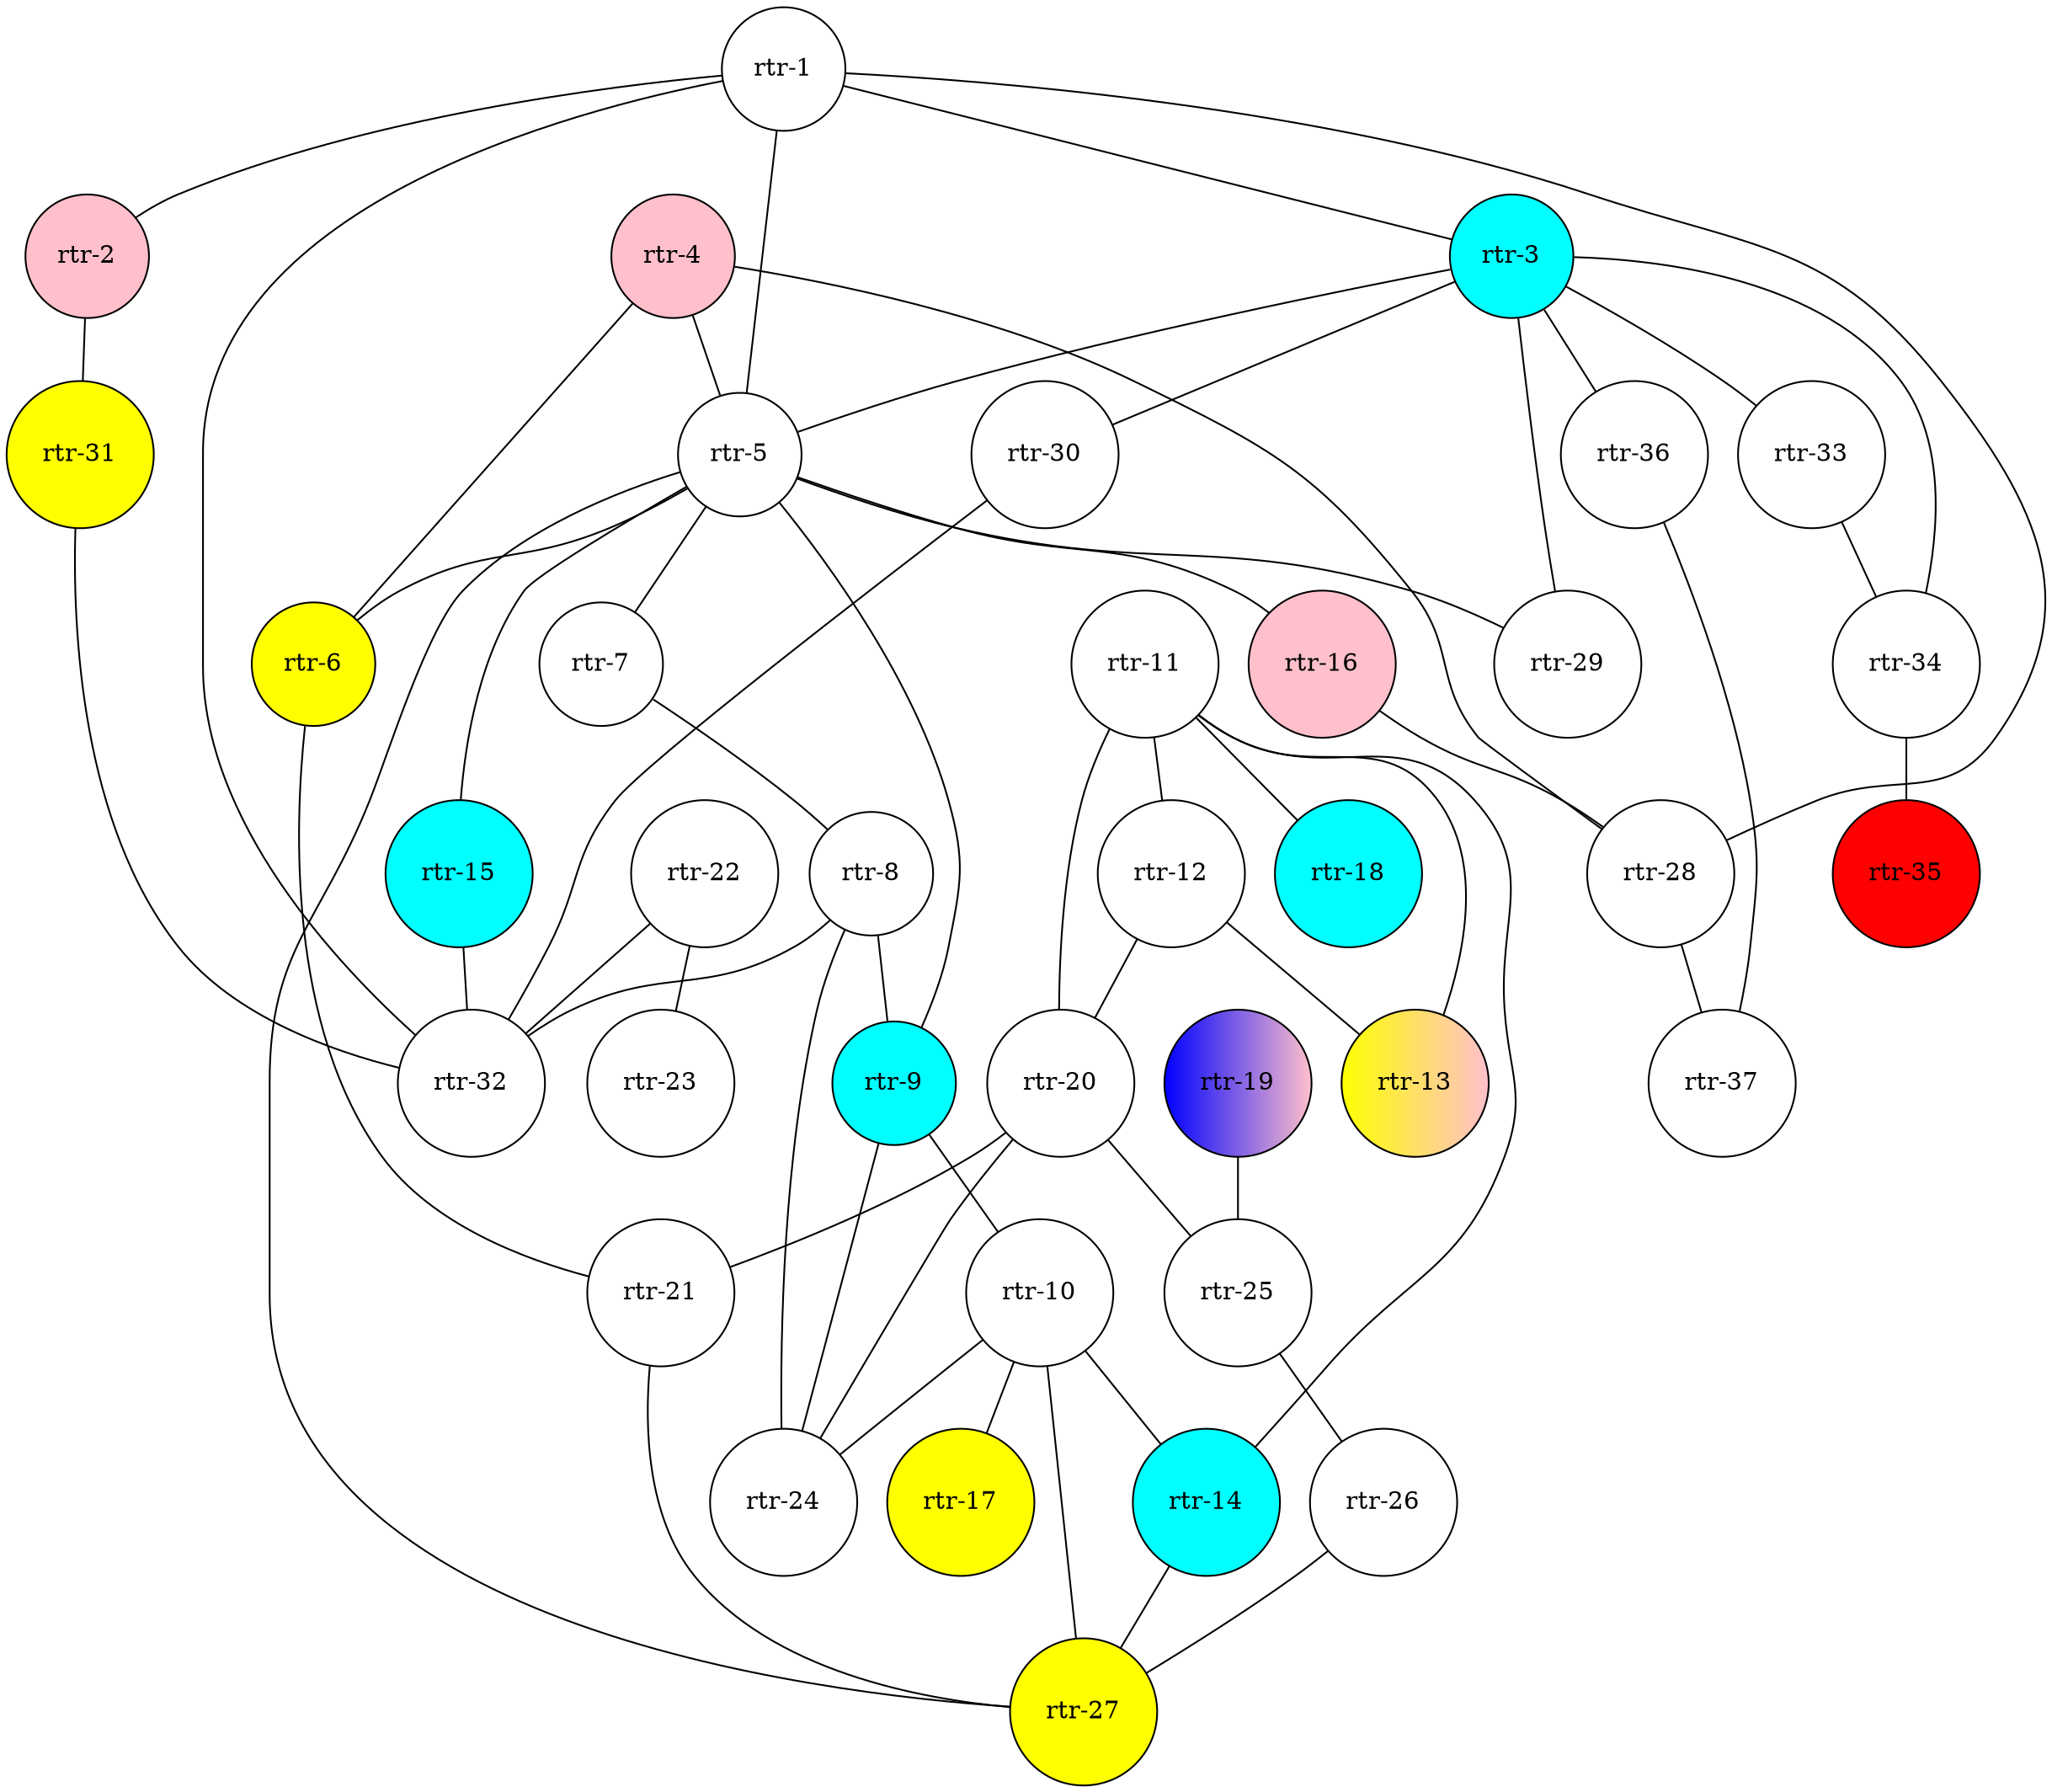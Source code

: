 graph G {
1[shape="circle",width=0.1,label="rtr-2",style=filled,fillcolor="pink"];
3[shape="circle",width=0.1,label="rtr-4",style=filled,fillcolor="pink"];
0[shape="circle",width=0.1,label="rtr-1",style=filled,fillcolor="white"];
4[shape="circle",width=0.1,label="rtr-5",style=filled,fillcolor="white"];
5[shape="circle",width=0.1,label="rtr-6",style=filled,fillcolor="yellow"];
6[shape="circle",width=0.1,label="rtr-7",style=filled,fillcolor="white"];
2[shape="circle",width=0.1,label="rtr-3",style=filled,fillcolor="aqua"];
7[shape="circle",width=0.1,label="rtr-8",style=filled,fillcolor="white"];
8[shape="circle",width=0.1,label="rtr-9",style=filled,fillcolor="aqua"];
9[shape="circle",width=0.1,label="rtr-10",style=filled,fillcolor="white"];
10[shape="circle",width=0.1,label="rtr-11",style=filled,fillcolor="white"];
11[shape="circle",width=0.1,label="rtr-12",style=filled,fillcolor="white"];
12[shape="circle",width=0.1,label="rtr-13",style=filled,fillcolor="yellow:pink"];
13[shape="circle",width=0.1,label="rtr-14",style=filled,fillcolor="aqua"];
14[shape="circle",width=0.1,label="rtr-15",style=filled,fillcolor="aqua"];
15[shape="circle",width=0.1,label="rtr-16",style=filled,fillcolor="pink"];
16[shape="circle",width=0.1,label="rtr-17",style=filled,fillcolor="yellow"];
17[shape="circle",width=0.1,label="rtr-18",style=filled,fillcolor="aqua"];
18[shape="circle",width=0.1,label="rtr-19",style=filled,fillcolor="blue:pink"];
19[shape="circle",width=0.1,label="rtr-20",style=filled,fillcolor="white"];
20[shape="circle",width=0.1,label="rtr-21",style=filled,fillcolor="white"];
21[shape="circle",width=0.1,label="rtr-22",style=filled,fillcolor="white"];
22[shape="circle",width=0.1,label="rtr-23",style=filled,fillcolor="white"];
23[shape="circle",width=0.1,label="rtr-24",style=filled,fillcolor="white"];
24[shape="circle",width=0.1,label="rtr-25",style=filled,fillcolor="white"];
25[shape="circle",width=0.1,label="rtr-26",style=filled,fillcolor="white"];
26[shape="circle",width=0.1,label="rtr-27",style=filled,fillcolor="yellow"];
27[shape="circle",width=0.1,label="rtr-28",style=filled,fillcolor="white"];
28[shape="circle",width=0.1,label="rtr-29",style=filled,fillcolor="white"];
29[shape="circle",width=0.1,label="rtr-30",style=filled,fillcolor="white"];
30[shape="circle",width=0.1,label="rtr-31",style=filled,fillcolor="yellow"];
31[shape="circle",width=0.1,label="rtr-32",style=filled,fillcolor="white"];
32[shape="circle",width=0.1,label="rtr-33",style=filled,fillcolor="white"];
33[shape="circle",width=0.1,label="rtr-34",style=filled,fillcolor="white"];
34[shape="circle",width=0.1,label="rtr-35",style=filled,fillcolor="red"];
35[shape="circle",width=0.1,label="rtr-36",style=filled,fillcolor="white"];
36[shape="circle",width=0.1,label="rtr-37",style=filled,fillcolor="white"];
0--1 ;
0--2 ;
0--4 ;
0--31 ;
0--27 ;
1--30 ;
2--29 ;
2--32 ;
2--4 ;
2--35 ;
2--33 ;
2--28 ;
3--4 ;
3--5 ;
3--27 ;
4--5 ;
4--6 ;
4--8 ;
4--14 ;
4--15 ;
4--26 ;
4--28 ;
5--20 ;
6--7 ;
7--8 ;
7--23 ;
7--31 ;
8--9 ;
8--23 ;
9--23 ;
9--16 ;
9--26 ;
9--13 ;
10--19 ;
10--17 ;
10--11 ;
10--12 ;
10--13 ;
11--12 ;
11--19 ;
13--26 ;
14--31 ;
15--27 ;
18--24 ;
19--23 ;
19--24 ;
19--20 ;
20--26 ;
21--22 ;
21--31 ;
24--25 ;
25--26 ;
27--36 ;
29--31 ;
30--31 ;
32--33 ;
33--34 ;
35--36 ;
}
